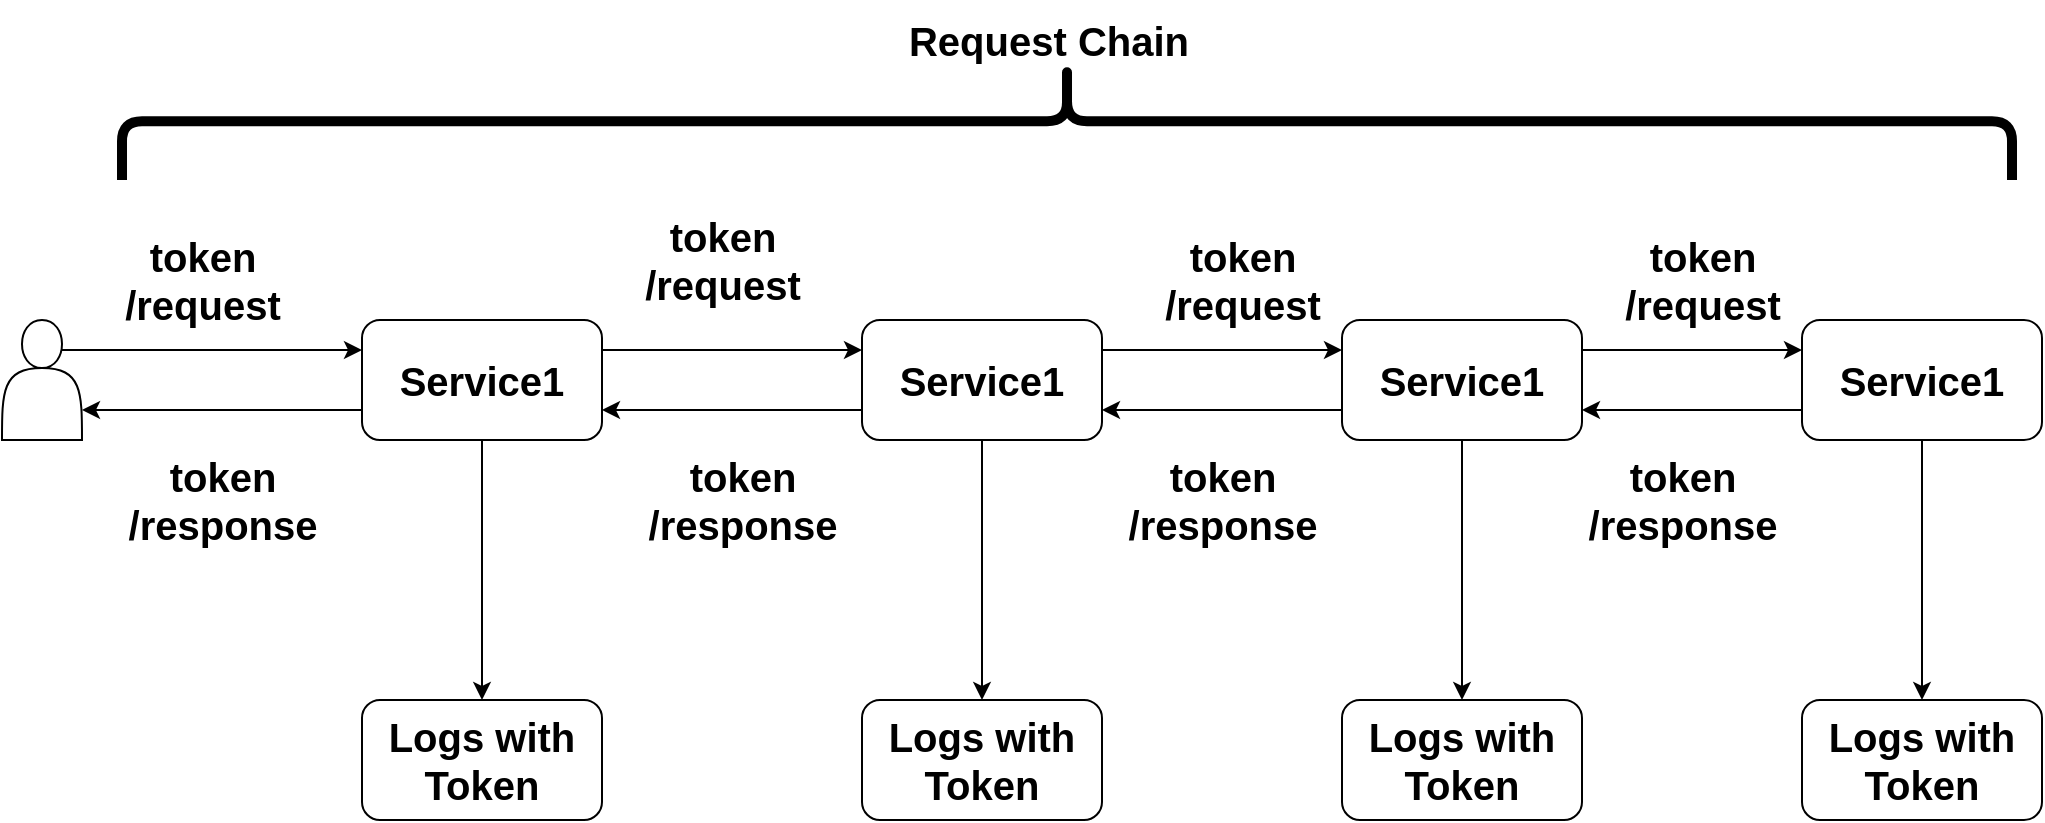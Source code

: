 <mxfile version="20.8.13" type="github">
  <diagram name="Page-1" id="vLX13n2NAKbSpI6BcWqy">
    <mxGraphModel dx="2000" dy="1730" grid="1" gridSize="10" guides="1" tooltips="1" connect="1" arrows="1" fold="1" page="1" pageScale="1" pageWidth="827" pageHeight="1169" math="0" shadow="0">
      <root>
        <mxCell id="0" />
        <mxCell id="1" parent="0" />
        <mxCell id="76slHNoIaQyzT9S2kKyE-9" style="edgeStyle=orthogonalEdgeStyle;rounded=0;orthogonalLoop=1;jettySize=auto;html=1;exitX=1;exitY=0.25;exitDx=0;exitDy=0;entryX=0;entryY=0.25;entryDx=0;entryDy=0;fontSize=20;" edge="1" parent="1" source="76slHNoIaQyzT9S2kKyE-1" target="76slHNoIaQyzT9S2kKyE-2">
          <mxGeometry relative="1" as="geometry" />
        </mxCell>
        <mxCell id="76slHNoIaQyzT9S2kKyE-15" style="edgeStyle=orthogonalEdgeStyle;rounded=0;orthogonalLoop=1;jettySize=auto;html=1;exitX=0.5;exitY=1;exitDx=0;exitDy=0;fontSize=20;" edge="1" parent="1" source="76slHNoIaQyzT9S2kKyE-1" target="76slHNoIaQyzT9S2kKyE-5">
          <mxGeometry relative="1" as="geometry" />
        </mxCell>
        <mxCell id="76slHNoIaQyzT9S2kKyE-21" style="edgeStyle=orthogonalEdgeStyle;rounded=0;orthogonalLoop=1;jettySize=auto;html=1;exitX=0;exitY=0.75;exitDx=0;exitDy=0;entryX=1;entryY=0.75;entryDx=0;entryDy=0;fontSize=20;" edge="1" parent="1" source="76slHNoIaQyzT9S2kKyE-1" target="76slHNoIaQyzT9S2kKyE-19">
          <mxGeometry relative="1" as="geometry" />
        </mxCell>
        <mxCell id="76slHNoIaQyzT9S2kKyE-1" value="&lt;b&gt;&lt;font style=&quot;font-size: 20px;&quot;&gt;Service1&lt;/font&gt;&lt;/b&gt;" style="rounded=1;whiteSpace=wrap;html=1;" vertex="1" parent="1">
          <mxGeometry x="130" y="120" width="120" height="60" as="geometry" />
        </mxCell>
        <mxCell id="76slHNoIaQyzT9S2kKyE-10" style="edgeStyle=orthogonalEdgeStyle;rounded=0;orthogonalLoop=1;jettySize=auto;html=1;exitX=1;exitY=0.25;exitDx=0;exitDy=0;entryX=0;entryY=0.25;entryDx=0;entryDy=0;fontSize=20;" edge="1" parent="1" source="76slHNoIaQyzT9S2kKyE-2" target="76slHNoIaQyzT9S2kKyE-3">
          <mxGeometry relative="1" as="geometry" />
        </mxCell>
        <mxCell id="76slHNoIaQyzT9S2kKyE-14" style="edgeStyle=orthogonalEdgeStyle;rounded=0;orthogonalLoop=1;jettySize=auto;html=1;exitX=0;exitY=0.75;exitDx=0;exitDy=0;entryX=1;entryY=0.75;entryDx=0;entryDy=0;fontSize=20;" edge="1" parent="1" source="76slHNoIaQyzT9S2kKyE-2" target="76slHNoIaQyzT9S2kKyE-1">
          <mxGeometry relative="1" as="geometry" />
        </mxCell>
        <mxCell id="76slHNoIaQyzT9S2kKyE-16" style="edgeStyle=orthogonalEdgeStyle;rounded=0;orthogonalLoop=1;jettySize=auto;html=1;exitX=0.5;exitY=1;exitDx=0;exitDy=0;entryX=0.5;entryY=0;entryDx=0;entryDy=0;fontSize=20;" edge="1" parent="1" source="76slHNoIaQyzT9S2kKyE-2" target="76slHNoIaQyzT9S2kKyE-6">
          <mxGeometry relative="1" as="geometry" />
        </mxCell>
        <mxCell id="76slHNoIaQyzT9S2kKyE-2" value="&lt;b style=&quot;border-color: var(--border-color);&quot;&gt;&lt;font style=&quot;border-color: var(--border-color); font-size: 20px;&quot;&gt;Service1&lt;/font&gt;&lt;/b&gt;" style="rounded=1;whiteSpace=wrap;html=1;" vertex="1" parent="1">
          <mxGeometry x="380" y="120" width="120" height="60" as="geometry" />
        </mxCell>
        <mxCell id="76slHNoIaQyzT9S2kKyE-11" style="edgeStyle=orthogonalEdgeStyle;rounded=0;orthogonalLoop=1;jettySize=auto;html=1;exitX=1;exitY=0.25;exitDx=0;exitDy=0;entryX=0;entryY=0.25;entryDx=0;entryDy=0;fontSize=20;" edge="1" parent="1" source="76slHNoIaQyzT9S2kKyE-3" target="76slHNoIaQyzT9S2kKyE-4">
          <mxGeometry relative="1" as="geometry" />
        </mxCell>
        <mxCell id="76slHNoIaQyzT9S2kKyE-13" style="edgeStyle=orthogonalEdgeStyle;rounded=0;orthogonalLoop=1;jettySize=auto;html=1;exitX=0;exitY=0.75;exitDx=0;exitDy=0;entryX=1;entryY=0.75;entryDx=0;entryDy=0;fontSize=20;" edge="1" parent="1" source="76slHNoIaQyzT9S2kKyE-3" target="76slHNoIaQyzT9S2kKyE-2">
          <mxGeometry relative="1" as="geometry" />
        </mxCell>
        <mxCell id="76slHNoIaQyzT9S2kKyE-17" style="edgeStyle=orthogonalEdgeStyle;rounded=0;orthogonalLoop=1;jettySize=auto;html=1;exitX=0.5;exitY=1;exitDx=0;exitDy=0;entryX=0.5;entryY=0;entryDx=0;entryDy=0;fontSize=20;" edge="1" parent="1" source="76slHNoIaQyzT9S2kKyE-3" target="76slHNoIaQyzT9S2kKyE-7">
          <mxGeometry relative="1" as="geometry" />
        </mxCell>
        <mxCell id="76slHNoIaQyzT9S2kKyE-3" value="&lt;b style=&quot;border-color: var(--border-color);&quot;&gt;&lt;font style=&quot;border-color: var(--border-color); font-size: 20px;&quot;&gt;Service1&lt;/font&gt;&lt;/b&gt;" style="rounded=1;whiteSpace=wrap;html=1;" vertex="1" parent="1">
          <mxGeometry x="620" y="120" width="120" height="60" as="geometry" />
        </mxCell>
        <mxCell id="76slHNoIaQyzT9S2kKyE-12" style="edgeStyle=orthogonalEdgeStyle;rounded=0;orthogonalLoop=1;jettySize=auto;html=1;exitX=0;exitY=0.75;exitDx=0;exitDy=0;entryX=1;entryY=0.75;entryDx=0;entryDy=0;fontSize=20;" edge="1" parent="1" source="76slHNoIaQyzT9S2kKyE-4" target="76slHNoIaQyzT9S2kKyE-3">
          <mxGeometry relative="1" as="geometry" />
        </mxCell>
        <mxCell id="76slHNoIaQyzT9S2kKyE-18" style="edgeStyle=orthogonalEdgeStyle;rounded=0;orthogonalLoop=1;jettySize=auto;html=1;exitX=0.5;exitY=1;exitDx=0;exitDy=0;fontSize=20;" edge="1" parent="1" source="76slHNoIaQyzT9S2kKyE-4" target="76slHNoIaQyzT9S2kKyE-8">
          <mxGeometry relative="1" as="geometry" />
        </mxCell>
        <mxCell id="76slHNoIaQyzT9S2kKyE-4" value="&lt;b style=&quot;border-color: var(--border-color);&quot;&gt;&lt;font style=&quot;border-color: var(--border-color); font-size: 20px;&quot;&gt;Service1&lt;/font&gt;&lt;/b&gt;" style="rounded=1;whiteSpace=wrap;html=1;" vertex="1" parent="1">
          <mxGeometry x="850" y="120" width="120" height="60" as="geometry" />
        </mxCell>
        <mxCell id="76slHNoIaQyzT9S2kKyE-5" value="&lt;b&gt;&lt;font style=&quot;font-size: 20px;&quot;&gt;Logs with Token&lt;/font&gt;&lt;/b&gt;" style="rounded=1;whiteSpace=wrap;html=1;" vertex="1" parent="1">
          <mxGeometry x="130" y="310" width="120" height="60" as="geometry" />
        </mxCell>
        <mxCell id="76slHNoIaQyzT9S2kKyE-6" value="&lt;b style=&quot;border-color: var(--border-color);&quot;&gt;&lt;font style=&quot;border-color: var(--border-color); font-size: 20px;&quot;&gt;Logs with Token&lt;/font&gt;&lt;/b&gt;" style="rounded=1;whiteSpace=wrap;html=1;" vertex="1" parent="1">
          <mxGeometry x="380" y="310" width="120" height="60" as="geometry" />
        </mxCell>
        <mxCell id="76slHNoIaQyzT9S2kKyE-7" value="&lt;b style=&quot;border-color: var(--border-color);&quot;&gt;&lt;font style=&quot;border-color: var(--border-color); font-size: 20px;&quot;&gt;Logs with Token&lt;/font&gt;&lt;/b&gt;" style="rounded=1;whiteSpace=wrap;html=1;" vertex="1" parent="1">
          <mxGeometry x="620" y="310" width="120" height="60" as="geometry" />
        </mxCell>
        <mxCell id="76slHNoIaQyzT9S2kKyE-8" value="&lt;b style=&quot;border-color: var(--border-color);&quot;&gt;&lt;font style=&quot;border-color: var(--border-color); font-size: 20px;&quot;&gt;Logs with Token&lt;/font&gt;&lt;/b&gt;" style="rounded=1;whiteSpace=wrap;html=1;" vertex="1" parent="1">
          <mxGeometry x="850" y="310" width="120" height="60" as="geometry" />
        </mxCell>
        <mxCell id="76slHNoIaQyzT9S2kKyE-20" style="edgeStyle=orthogonalEdgeStyle;rounded=0;orthogonalLoop=1;jettySize=auto;html=1;exitX=0.75;exitY=0.25;exitDx=0;exitDy=0;exitPerimeter=0;entryX=0;entryY=0.25;entryDx=0;entryDy=0;fontSize=20;" edge="1" parent="1" source="76slHNoIaQyzT9S2kKyE-19" target="76slHNoIaQyzT9S2kKyE-1">
          <mxGeometry relative="1" as="geometry" />
        </mxCell>
        <mxCell id="76slHNoIaQyzT9S2kKyE-19" value="" style="shape=actor;whiteSpace=wrap;html=1;fontSize=20;" vertex="1" parent="1">
          <mxGeometry x="-50" y="120" width="40" height="60" as="geometry" />
        </mxCell>
        <mxCell id="76slHNoIaQyzT9S2kKyE-22" value="&lt;b&gt;token &lt;br&gt;/request&lt;/b&gt;" style="text;html=1;align=center;verticalAlign=middle;resizable=0;points=[];autosize=1;strokeColor=none;fillColor=none;fontSize=20;" vertex="1" parent="1">
          <mxGeometry y="70" width="100" height="60" as="geometry" />
        </mxCell>
        <mxCell id="76slHNoIaQyzT9S2kKyE-24" value="&lt;b&gt;token &lt;br&gt;/request&lt;/b&gt;" style="text;html=1;align=center;verticalAlign=middle;resizable=0;points=[];autosize=1;strokeColor=none;fillColor=none;fontSize=20;" vertex="1" parent="1">
          <mxGeometry x="260" y="60" width="100" height="60" as="geometry" />
        </mxCell>
        <mxCell id="76slHNoIaQyzT9S2kKyE-25" value="&lt;b&gt;token &lt;br&gt;/request&lt;/b&gt;" style="text;html=1;align=center;verticalAlign=middle;resizable=0;points=[];autosize=1;strokeColor=none;fillColor=none;fontSize=20;" vertex="1" parent="1">
          <mxGeometry x="520" y="70" width="100" height="60" as="geometry" />
        </mxCell>
        <mxCell id="76slHNoIaQyzT9S2kKyE-26" value="&lt;b&gt;token &lt;br&gt;/request&lt;/b&gt;" style="text;html=1;align=center;verticalAlign=middle;resizable=0;points=[];autosize=1;strokeColor=none;fillColor=none;fontSize=20;" vertex="1" parent="1">
          <mxGeometry x="750" y="70" width="100" height="60" as="geometry" />
        </mxCell>
        <mxCell id="76slHNoIaQyzT9S2kKyE-27" value="&lt;b&gt;token&lt;br&gt;/response&lt;br&gt;&lt;/b&gt;" style="text;html=1;align=center;verticalAlign=middle;resizable=0;points=[];autosize=1;strokeColor=none;fillColor=none;fontSize=20;" vertex="1" parent="1">
          <mxGeometry x="730" y="180" width="120" height="60" as="geometry" />
        </mxCell>
        <mxCell id="76slHNoIaQyzT9S2kKyE-28" value="&lt;b&gt;token&lt;br&gt;/response&lt;br&gt;&lt;/b&gt;" style="text;html=1;align=center;verticalAlign=middle;resizable=0;points=[];autosize=1;strokeColor=none;fillColor=none;fontSize=20;" vertex="1" parent="1">
          <mxGeometry x="500" y="180" width="120" height="60" as="geometry" />
        </mxCell>
        <mxCell id="76slHNoIaQyzT9S2kKyE-29" value="&lt;b&gt;token&lt;br&gt;/response&lt;br&gt;&lt;/b&gt;" style="text;html=1;align=center;verticalAlign=middle;resizable=0;points=[];autosize=1;strokeColor=none;fillColor=none;fontSize=20;" vertex="1" parent="1">
          <mxGeometry x="260" y="180" width="120" height="60" as="geometry" />
        </mxCell>
        <mxCell id="76slHNoIaQyzT9S2kKyE-30" value="&lt;b&gt;token&lt;br&gt;/response&lt;br&gt;&lt;/b&gt;" style="text;html=1;align=center;verticalAlign=middle;resizable=0;points=[];autosize=1;strokeColor=none;fillColor=none;fontSize=20;" vertex="1" parent="1">
          <mxGeometry y="180" width="120" height="60" as="geometry" />
        </mxCell>
        <mxCell id="76slHNoIaQyzT9S2kKyE-31" value="" style="shape=curlyBracket;whiteSpace=wrap;html=1;rounded=1;labelPosition=left;verticalLabelPosition=middle;align=right;verticalAlign=middle;fontSize=20;rotation=90;strokeWidth=5;" vertex="1" parent="1">
          <mxGeometry x="453.13" y="-451.87" width="58.75" height="945" as="geometry" />
        </mxCell>
        <mxCell id="76slHNoIaQyzT9S2kKyE-32" value="&lt;b&gt;Request Chain&lt;/b&gt;" style="text;html=1;align=center;verticalAlign=middle;resizable=0;points=[];autosize=1;strokeColor=none;fillColor=none;fontSize=20;" vertex="1" parent="1">
          <mxGeometry x="393" y="-40" width="160" height="40" as="geometry" />
        </mxCell>
      </root>
    </mxGraphModel>
  </diagram>
</mxfile>
